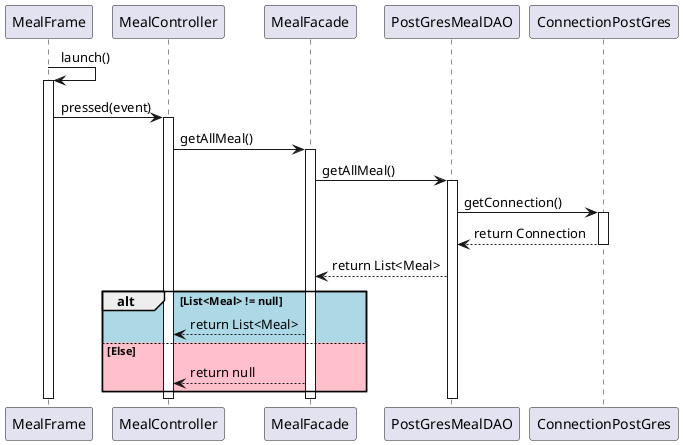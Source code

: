 @startuml
MealFrame -> MealFrame : launch()
activate MealFrame

MealFrame -> MealController: pressed(event)
activate MealController

MealController -> MealFacade: getAllMeal()
activate MealFacade

MealFacade -> PostGresMealDAO : getAllMeal()
activate PostGresMealDAO

PostGresMealDAO -> ConnectionPostGres : getConnection()
activate ConnectionPostGres
ConnectionPostGres --> PostGresMealDAO : return Connection
deactivate ConnectionPostGres
PostGresMealDAO --> MealFacade : return List<Meal>


alt #LightBlue List<Meal> != null

    MealFacade --> MealController: return List<Meal>

else #Pink Else

    MealFacade --> MealController: return null
end


deactivate PostGresMealDAO
deactivate MealFacade
deactivate MealController
deactivate MealFrame


@enduml
